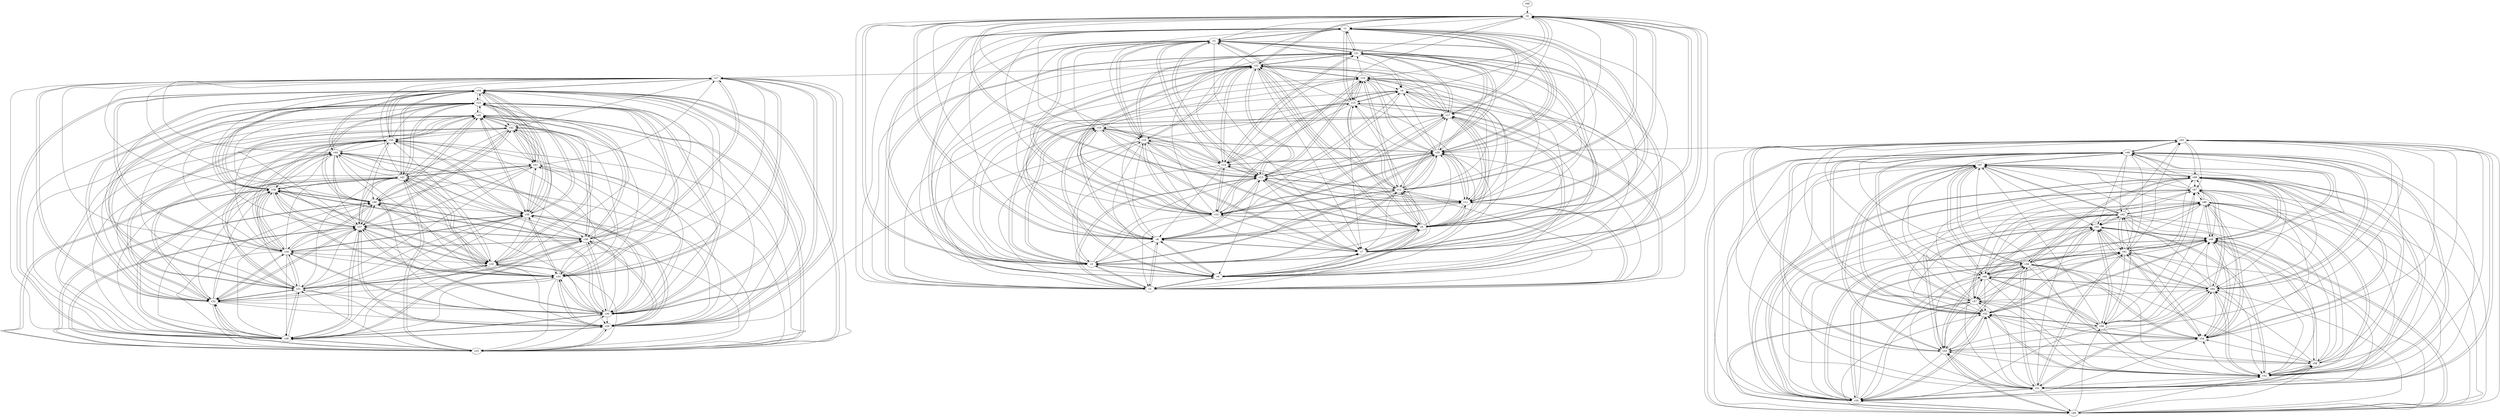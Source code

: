 digraph buchi_test095 {
    v0 [name="v0", player=0, priority=0];
    v1 [name="v1", player=0, priority=0];
    v2 [name="v2", player=1, priority=0];
    v3 [name="v3", player=0, priority=0];
    v4 [name="v4", player=1, priority=1];
    v5 [name="v5", player=1, priority=0];
    v6 [name="v6", player=0, priority=0];
    v7 [name="v7", player=1, priority=1];
    v8 [name="v8", player=0, priority=1];
    v9 [name="v9", player=1, priority=0];
    v10 [name="v10", player=0, priority=1];
    v11 [name="v11", player=1, priority=1];
    v12 [name="v12", player=0, priority=1];
    v13 [name="v13", player=1, priority=1];
    v14 [name="v14", player=1, priority=1];
    v15 [name="v15", player=1, priority=1];
    v16 [name="v16", player=0, priority=0];
    v17 [name="v17", player=0, priority=0];
    v18 [name="v18", player=0, priority=1];
    v19 [name="v19", player=0, priority=1];
    v20 [name="v20", player=0, priority=1];
    v21 [name="v21", player=1, priority=0];
    v22 [name="v22", player=0, priority=1];
    v23 [name="v23", player=1, priority=1];
    v24 [name="v24", player=0, priority=1];
    v25 [name="v25", player=1, priority=0];
    v26 [name="v26", player=1, priority=0];
    v27 [name="v27", player=1, priority=1];
    v28 [name="v28", player=1, priority=1];
    v29 [name="v29", player=1, priority=0];
    v30 [name="v30", player=0, priority=0];
    v31 [name="v31", player=1, priority=0];
    v32 [name="v32", player=0, priority=1];
    v33 [name="v33", player=0, priority=1];
    v34 [name="v34", player=1, priority=1];
    v35 [name="v35", player=0, priority=0];
    v36 [name="v36", player=0, priority=1];
    v37 [name="v37", player=0, priority=0];
    v38 [name="v38", player=1, priority=0];
    v39 [name="v39", player=1, priority=1];
    v40 [name="v40", player=0, priority=1];
    v41 [name="v41", player=0, priority=1];
    v42 [name="v42", player=0, priority=0];
    v43 [name="v43", player=0, priority=0];
    v44 [name="v44", player=0, priority=0];
    v45 [name="v45", player=0, priority=0];
    v46 [name="v46", player=1, priority=1];
    v47 [name="v47", player=1, priority=1];
    v48 [name="v48", player=1, priority=0];
    v49 [name="v49", player=0, priority=0];
    v50 [name="v50", player=1, priority=1];
    v51 [name="v51", player=1, priority=0];
    v52 [name="v52", player=1, priority=0];
    v53 [name="v53", player=0, priority=1];
    v54 [name="v54", player=1, priority=0];
    v55 [name="v55", player=0, priority=1];
    v56 [name="v56", player=1, priority=0];
    v57 [name="v57", player=0, priority=1];
    v58 [name="v58", player=0, priority=1];
    v59 [name="v59", player=0, priority=0];
    v60 [name="v60", player=1, priority=0];
    v61 [name="v61", player=1, priority=0];
    v62 [name="v62", player=0, priority=0];
    v63 [name="v63", player=0, priority=0];
    v64 [name="v64", player=1, priority=1];
    v65 [name="v65", player=1, priority=1];
    v66 [name="v66", player=1, priority=1];
    v67 [name="v67", player=1, priority=0];
    v68 [name="v68", player=0, priority=1];
    v69 [name="v69", player=1, priority=0];
    v38 -> v23;
    v7 -> v17;
    v47 -> v53;
    v47 -> v62;
    v59 -> v64;
    v26 -> v39;
    v8 -> v0;
    v19 -> v9;
    v0 -> v5;
    v29 -> v41;
    v8 -> v18;
    v48 -> v54;
    v11 -> v14;
    v63 -> v52;
    v41 -> v24;
    v41 -> v33;
    v60 -> v46;
    v33 -> v29;
    v41 -> v42;
    v33 -> v38;
    v52 -> v51;
    v22 -> v10;
    v25 -> v43;
    v3 -> v6;
    v22 -> v19;
    v3 -> v15;
    v34 -> v30;
    v37 -> v26;
    v66 -> v62;
    v37 -> v35;
    v15 -> v7;
    v18 -> v3;
    v55 -> v52;
    v67 -> v54;
    v59 -> v50;
    v26 -> v25;
    v55 -> v61;
    v18 -> v21;
    v63 -> v20;
    v59 -> v68;
    v29 -> v27;
    v40 -> v27;
    v19 -> v4;
    v11 -> v0;
    v29 -> v36;
    v48 -> v49;
    v0 -> v9;
    v11 -> v9;
    v40 -> v45;
    v48 -> v58;
    v41 -> v28;
    v10 -> v22;
    v44 -> v24;
    v41 -> v37;
    v44 -> v33;
    v52 -> v46;
    v25 -> v29;
    v22 -> v5;
    v3 -> v1;
    v22 -> v14;
    v51 -> v50;
    v14 -> v10;
    v66 -> v48;
    v34 -> v25;
    v45 -> v25;
    v51 -> v59;
    v3 -> v19;
    v14 -> v19;
    v66 -> v57;
    v37 -> v30;
    v36 -> v34;
    v15 -> v11;
    v55 -> v47;
    v18 -> v7;
    v55 -> v56;
    v28 -> v39;
    v7 -> v16;
    v47 -> v52;
    v59 -> v54;
    v21 -> v18;
    v58 -> v67;
    v48 -> v53;
    v41 -> v23;
    v10 -> v17;
    v62 -> v55;
    v2 -> v13;
    v33 -> v28;
    v44 -> v28;
    v62 -> v64;
    v25 -> v24;
    v44 -> v37;
    v22 -> v0;
    v22 -> v9;
    v3 -> v5;
    v14 -> v5;
    v22 -> v18;
    v43 -> v41;
    v66 -> v52;
    v51 -> v63;
    v22 -> v27;
    v36 -> v29;
    v28 -> v25;
    v18 -> v2;
    v18 -> v11;
    v28 -> v43;
    v47 -> v65;
    v21 -> v22;
    v50 -> v58;
    v40 -> v35;
    v50 -> v67;
    v61 -> v67;
    v29 -> v44;
    v10 -> v3;
    v10 -> v12;
    v62 -> v50;
    v10 -> v21;
    v33 -> v23;
    v54 -> v55;
    v67 -> v50;
    v25 -> v28;
    v22 -> v4;
    v3 -> v0;
    v22 -> v13;
    v51 -> v49;
    v32 -> v45;
    v43 -> v45;
    v51 -> v58;
    v24 -> v41;
    v66 -> v47;
    v14 -> v18;
    v66 -> v56;
    v51 -> v67;
    v36 -> v24;
    v55 -> v46;
    v28 -> v29;
    v36 -> v42;
    v47 -> v51;
    v58 -> v48;
    v21 -> v17;
    v40 -> v30;
    v58 -> v66;
    v61 -> v62;
    v10 -> v7;
    v39 -> v43;
    v2 -> v3;
    v62 -> v54;
    v2 -> v12;
    v54 -> v50;
    v62 -> v63;
    v2 -> v21;
    v54 -> v59;
    v54 -> v68;
    v32 -> v31;
    v43 -> v31;
    v22 -> v8;
    v24 -> v27;
    v35 -> v27;
    v14 -> v4;
    v32 -> v40;
    v51 -> v53;
    v35 -> v45;
    v17 -> v6;
    v36 -> v28;
    v9 -> v11;
    v65 -> v64;
    v28 -> v24;
    v46 -> v60;
    v36 -> v37;
    v9 -> v20;
    v68 -> v60;
    v47 -> v46;
    v6 -> v5;
    v21 -> v3;
    v58 -> v52;
    v50 -> v48;
    v61 -> v48;
    v29 -> v25;
    v40 -> v25;
    v61 -> v57;
    v50 -> v66;
    v10 -> v2;
    v31 -> v34;
    v10 -> v11;
    v2 -> v7;
    v62 -> v58;
    v23 -> v39;
    v54 -> v63;
    v13 -> v22;
    v43 -> v35;
    v16 -> v18;
    v24 -> v31;
    v35 -> v31;
    v32 -> v44;
    v43 -> v44;
    v35 -> v40;
    v17 -> v1;
    v65 -> v50;
    v5 -> v8;
    v36 -> v23;
    v9 -> v6;
    v65 -> v59;
    v5 -> v17;
    v17 -> v19;
    v46 -> v55;
    v9 -> v15;
    v57 -> v55;
    v46 -> v64;
    v49 -> v60;
    v28 -> v37;
    v6 -> v0;
    v6 -> v9;
    v21 -> v7;
    v50 -> v52;
    v61 -> v52;
    v50 -> v61;
    v39 -> v24;
    v39 -> v33;
    v31 -> v29;
    v31 -> v38;
    v23 -> v43;
    v13 -> v8;
    v1 -> v15;
    v32 -> v30;
    v16 -> v13;
    v43 -> v30;
    v24 -> v26;
    v35 -> v26;
    v32 -> v39;
    v16 -> v22;
    v43 -> v39;
    v24 -> v35;
    v64 -> v62;
    v56 -> v67;
    v24 -> v44;
    v5 -> v3;
    v17 -> v5;
    v65 -> v54;
    v9 -> v1;
    v5 -> v12;
    v57 -> v50;
    v68 -> v50;
    v9 -> v10;
    v49 -> v46;
    v5 -> v21;
    v68 -> v59;
    v49 -> v55;
    v46 -> v68;
    v57 -> v68;
    v6 -> v4;
    v21 -> v2;
    v27 -> v36;
    v58 -> v51;
    v61 -> v47;
    v42 -> v43;
    v61 -> v56;
    v20 -> v15;
    v31 -> v24;
    v39 -> v37;
    v12 -> v20;
    v23 -> v29;
    v23 -> v38;
    v13 -> v3;
    v13 -> v12;
    v64 -> v48;
    v32 -> v25;
    v16 -> v8;
    v43 -> v25;
    v64 -> v57;
    v16 -> v17;
    v56 -> v53;
    v24 -> v30;
    v64 -> v66;
    v38 -> v32;
    v5 -> v7;
    v17 -> v9;
    v9 -> v5;
    v38 -> v41;
    v5 -> v16;
    v57 -> v54;
    v68 -> v54;
    v49 -> v50;
    v46 -> v63;
    v57 -> v63;
    v49 -> v68;
    v30 -> v27;
    v30 -> v36;
    v20 -> v1;
    v42 -> v38;
    v50 -> v51;
    v61 -> v51;
    v20 -> v10;
    v39 -> v23;
    v12 -> v6;
    v20 -> v19;
    v12 -> v15;
    v31 -> v28;
    v4 -> v11;
    v60 -> v64;
    v23 -> v24;
    v52 -> v60;
    v31 -> v37;
    v23 -> v33;
    v1 -> v5;
    v34 -> v39;
    v64 -> v52;
    v56 -> v48;
    v24 -> v25;
    v56 -> v57;
    v65 -> v53;
    v9 -> v0;
    v26 -> v34;
    v46 -> v49;
    v57 -> v49;
    v38 -> v45;
    v46 -> v58;
    v8 -> v13;
    v19 -> v13;
    v49 -> v63;
    v8 -> v22;
    v19 -> v22;
    v30 -> v31;
    v42 -> v33;
    v27 -> v44;
    v30 -> v40;
    v20 -> v5;
    v12 -> v1;
    v20 -> v14;
    v12 -> v10;
    v31 -> v23;
    v12 -> v19;
    v52 -> v55;
    v31 -> v32;
    v4 -> v15;
    v23 -> v28;
    v13 -> v2;
    v1 -> v9;
    v13 -> v11;
    v53 -> v47;
    v16 -> v7;
    v34 -> v43;
    v1 -> v18;
    v37 -> v39;
    v64 -> v47;
    v56 -> v52;
    v64 -> v56;
    v53 -> v65;
    v64 -> v65;
    v69 -> v0;
    v65 -> v48;
    v5 -> v6;
    v26 -> v38;
    v19 -> v8;
    v8 -> v17;
    v27 -> v30;
    v0 -> v13;
    v11 -> v13;
    v30 -> v26;
    v42 -> v28;
    v27 -> v39;
    v0 -> v22;
    v63 -> v51;
    v30 -> v35;
    v20 -> v0;
    v63 -> v60;
    v30 -> v44;
    v12 -> v5;
    v20 -> v18;
    v60 -> v54;
    v4 -> v10;
    v52 -> v68;
    v45 -> v29;
    v37 -> v25;
    v16 -> v2;
    v34 -> v38;
    v1 -> v13;
    v45 -> v38;
    v53 -> v51;
    v56 -> v47;
    v64 -> v51;
    v64 -> v60;
    v37 -> v43;
    v56 -> v65;
    v26 -> v24;
    v38 -> v26;
    v7 -> v20;
    v18 -> v20;
    v38 -> v35;
    v59 -> v58;
    v18 -> v29;
    v8 -> v3;
    v19 -> v12;
    v0 -> v8;
    v11 -> v8;
    v19 -> v21;
    v63 -> v46;
    v0 -> v17;
    v11 -> v17;
    v48 -> v66;
    v63 -> v55;
    v41 -> v27;
    v20 -> v4;
    v12 -> v0;
    v20 -> v13;
    v44 -> v32;
    v12 -> v9;
    v41 -> v45;
    v4 -> v5;
    v44 -> v41;
    v52 -> v54;
    v25 -> v37;
    v60 -> v67;
    v4 -> v14;
    v34 -> v24;
    v53 -> v46;
    v37 -> v29;
    v34 -> v42;
    v45 -> v42;
    v37 -> v38;
    v15 -> v1;
    v67 -> v48;
    v18 -> v6;
    v15 -> v19;
    v18 -> v15;
    v59 -> v53;
    v67 -> v66;
    v47 -> v60;
    v8 -> v7;
    v19 -> v7;
    v11 -> v3;
    v40 -> v39;
    v8 -> v16;
    v0 -> v12;
    v63 -> v50;
    v48 -> v61;
    v0 -> v21;
    v63 -> v59;
    v63 -> v68;
    v33 -> v27;
    v41 -> v40;
    v4 -> v0;
    v25 -> v32;
    v33 -> v45;
    v44 -> v45;
    v25 -> v41;
    v3 -> v13;
    v14 -> v13;
    v34 -> v28;
    v45 -> v28;
    v51 -> v62;
    v14 -> v22;
    v34 -> v37;
    v37 -> v33;
    v37 -> v42;
    v15 -> v5;
    v7 -> v1;
    v15 -> v14;
    v55 -> v50;
    v18 -> v10;
    v26 -> v23;
    v55 -> v59;
    v7 -> v19;
    v47 -> v55;
    v26 -> v32;
    v59 -> v57;
    v47 -> v64;
    v59 -> v66;
    v8 -> v2;
    v40 -> v34;
    v0 -> v7;
    v11 -> v7;
    v29 -> v43;
    v48 -> v65;
    v10 -> v20;
    v60 -> v48;
    v33 -> v31;
    v25 -> v27;
    v33 -> v40;
    v44 -> v40;
    v22 -> v12;
    v25 -> v45;
    v3 -> v8;
    v14 -> v8;
    v22 -> v21;
    v45 -> v23;
    v51 -> v57;
    v51 -> v66;
    v37 -> v28;
    v67 -> v47;
    v7 -> v5;
    v47 -> v50;
    v59 -> v52;
    v55 -> v63;
    v47 -> v59;
    v59 -> v61;
    v47 -> v68;
    v40 -> v29;
    v19 -> v6;
    v0 -> v2;
    v29 -> v38;
    v40 -> v38;
    v48 -> v51;
    v41 -> v30;
    v33 -> v26;
    v2 -> v20;
    v44 -> v35;
    v25 -> v31;
    v22 -> v7;
    v25 -> v40;
    v3 -> v12;
    v51 -> v61;
    v3 -> v21;
    v14 -> v21;
    v37 -> v23;
    v66 -> v68;
    v36 -> v27;
    v15 -> v4;
    v7 -> v0;
    v18 -> v0;
    v28 -> v32;
    v7 -> v9;
    v18 -> v9;
    v36 -> v45;
    v59 -> v47;
    v55 -> v67;
    v21 -> v11;
    v6 -> v22;
    v29 -> v24;
    v58 -> v60;
    v21 -> v20;
    v29 -> v33;
    v48 -> v46;
    v61 -> v65;
    v40 -> v42;
    v10 -> v1;
    v62 -> v48;
    v2 -> v6;
    v10 -> v19;
    v62 -> v57;
    v54 -> v53;
    v33 -> v30;
    v44 -> v30;
    v62 -> v66;
    v22 -> v2;
    v25 -> v35;
    v32 -> v34;
    v22 -> v11;
    v3 -> v7;
    v24 -> v39;
    v35 -> v39;
    v3 -> v16;
    v14 -> v16;
    v51 -> v65;
    v66 -> v54;
    v36 -> v31;
    v67 -> v46;
    v55 -> v53;
    v28 -> v36;
    v47 -> v49;
    v6 -> v8;
    v21 -> v6;
    v58 -> v55;
    v29 -> v28;
    v29 -> v37;
    v40 -> v37;
    v10 -> v5;
    v2 -> v1;
    v10 -> v14;
    v62 -> v52;
    v2 -> v10;
    v54 -> v48;
    v62 -> v61;
    v54 -> v66;
    v32 -> v29;
    v14 -> v2;
    v43 -> v38;
    v24 -> v34;
    v3 -> v11;
    v66 -> v49;
    v51 -> v60;
    v24 -> v43;
    v35 -> v43;
    v17 -> v13;
    v65 -> v62;
    v5 -> v20;
    v17 -> v22;
    v9 -> v18;
    v55 -> v48;
    v28 -> v31;
    v57 -> v67;
    v36 -> v44;
    v68 -> v67;
    v28 -> v40;
    v6 -> v3;
    v21 -> v1;
    v6 -> v12;
    v50 -> v46;
    v6 -> v21;
    v40 -> v23;
    v50 -> v55;
    v61 -> v55;
    v58 -> v68;
    v50 -> v64;
    v39 -> v36;
    v10 -> v9;
    v62 -> v47;
    v31 -> v41;
    v10 -> v18;
    v62 -> v56;
    v2 -> v14;
    v62 -> v65;
    v54 -> v61;
    v43 -> v24;
    v13 -> v20;
    v32 -> v33;
    v43 -> v33;
    v51 -> v46;
    v24 -> v29;
    v35 -> v29;
    v32 -> v42;
    v51 -> v55;
    v24 -> v38;
    v17 -> v8;
    v9 -> v4;
    v46 -> v53;
    v57 -> v53;
    v36 -> v30;
    v9 -> v13;
    v65 -> v66;
    v28 -> v26;
    v46 -> v62;
    v36 -> v39;
    v9 -> v22;
    v49 -> v58;
    v28 -> v35;
    v49 -> v67;
    v6 -> v7;
    v6 -> v16;
    v42 -> v37;
    v58 -> v54;
    v21 -> v14;
    v58 -> v63;
    v50 -> v59;
    v61 -> v59;
    v50 -> v68;
    v61 -> v68;
    v39 -> v40;
    v31 -> v36;
    v23 -> v32;
    v2 -> v9;
    v31 -> v45;
    v54 -> v47;
    v23 -> v41;
    v13 -> v6;
    v2 -> v18;
    v32 -> v28;
    v16 -> v11;
    v43 -> v28;
    v53 -> v60;
    v32 -> v37;
    v43 -> v37;
    v24 -> v33;
    v35 -> v33;
    v24 -> v42;
    v35 -> v42;
    v5 -> v1;
    v65 -> v52;
    v46 -> v48;
    v68 -> v48;
    v36 -> v25;
    v9 -> v8;
    v38 -> v44;
    v17 -> v21;
    v46 -> v57;
    v65 -> v61;
    v9 -> v17;
    v49 -> v53;
    v28 -> v30;
    v6 -> v2;
    v42 -> v32;
    v21 -> v9;
    v6 -> v20;
    v42 -> v41;
    v61 -> v54;
    v61 -> v63;
    v20 -> v22;
    v39 -> v35;
    v23 -> v45;
    v13 -> v10;
    v32 -> v23;
    v16 -> v6;
    v43 -> v23;
    v1 -> v17;
    v13 -> v19;
    v43 -> v32;
    v64 -> v55;
    v24 -> v28;
    v53 -> v64;
    v56 -> v60;
    v24 -> v37;
    v35 -> v37;
    v17 -> v7;
    v65 -> v56;
    v9 -> v3;
    v17 -> v16;
    v46 -> v52;
    v57 -> v52;
    v9 -> v12;
    v49 -> v48;
    v46 -> v61;
    v68 -> v52;
    v9 -> v21;
    v49 -> v57;
    v27 -> v29;
    v21 -> v4;
    v30 -> v34;
    v42 -> v36;
    v50 -> v49;
    v42 -> v45;
    v20 -> v8;
    v20 -> v17;
    v12 -> v13;
    v31 -> v26;
    v60 -> v62;
    v12 -> v22;
    v23 -> v31;
    v52 -> v67;
    v31 -> v44;
    v23 -> v40;
    v16 -> v1;
    v13 -> v14;
    v53 -> v50;
    v32 -> v27;
    v16 -> v10;
    v43 -> v27;
    v1 -> v21;
    v24 -> v23;
    v35 -> v23;
    v16 -> v19;
    v53 -> v59;
    v35 -> v32;
    v56 -> v46;
    v56 -> v55;
    v56 -> v64;
    v64 -> v59;
    v38 -> v25;
    v5 -> v0;
    v17 -> v2;
    v38 -> v34;
    v17 -> v11;
    v46 -> v47;
    v57 -> v47;
    v9 -> v7;
    v65 -> v60;
    v5 -> v18;
    v68 -> v47;
    v49 -> v52;
    v46 -> v65;
    v68 -> v65;
    v49 -> v61;
    v27 -> v24;
    v6 -> v1;
    v19 -> v20;
    v27 -> v33;
    v30 -> v29;
    v27 -> v42;
    v30 -> v38;
    v42 -> v40;
    v20 -> v12;
    v39 -> v25;
    v12 -> v8;
    v20 -> v21;
    v60 -> v57;
    v39 -> v34;
    v52 -> v53;
    v31 -> v39;
    v13 -> v0;
    v34 -> v32;
    v13 -> v9;
    v16 -> v5;
    v53 -> v54;
    v16 -> v14;
    v56 -> v50;
    v64 -> v63;
    v26 -> v27;
    v38 -> v29;
    v9 -> v2;
    v26 -> v36;
    v5 -> v13;
    v26 -> v45;
    v8 -> v6;
    v49 -> v56;
    v19 -> v15;
    v27 -> v28;
    v0 -> v11;
    v30 -> v24;
    v42 -> v26;
    v11 -> v20;
    v30 -> v33;
    v63 -> v67;
    v30 -> v42;
    v60 -> v52;
    v52 -> v48;
    v60 -> v61;
    v23 -> v30;
    v52 -> v66;
    v34 -> v27;
    v1 -> v2;
    v13 -> v4;
    v34 -> v36;
    v45 -> v36;
    v53 -> v49;
    v37 -> v32;
    v34 -> v45;
    v1 -> v20;
    v53 -> v58;
    v64 -> v58;
    v56 -> v54;
    v56 -> v63;
    v15 -> v22;
    v38 -> v24;
    v67 -> v60;
    v26 -> v31;
    v38 -> v33;
    v57 -> v46;
    v59 -> v65;
    v26 -> v40;
    v38 -> v42;
    v8 -> v1;
    v19 -> v10;
    v48 -> v55;
    v27 -> v32;
    v0 -> v15;
    v63 -> v53;
    v30 -> v28;
    v30 -> v37;
    v20 -> v2;
    v20 -> v11;
    v12 -> v7;
    v41 -> v43;
    v4 -> v3;
    v33 -> v39;
    v44 -> v39;
    v60 -> v65;
    v4 -> v12;
    v34 -> v31;
    v34 -> v40;
    v45 -> v40;
    v64 -> v53;
    v37 -> v36;
    v37 -> v45;
    v15 -> v8;
    v15 -> v17;
    v7 -> v13;
    v18 -> v13;
    v38 -> v28;
    v59 -> v51;
    v67 -> v64;
    v18 -> v22;
    v59 -> v60;
    v38 -> v37;
    v26 -> v44;
    v0 -> v1;
    v11 -> v1;
    v48 -> v50;
    v0 -> v10;
    v11 -> v10;
    v30 -> v23;
    v0 -> v19;
    v11 -> v19;
    v48 -> v68;
    v33 -> v25;
    v12 -> v2;
    v41 -> v38;
    v60 -> v51;
    v33 -> v34;
    v12 -> v11;
    v25 -> v30;
    v33 -> v43;
    v25 -> v39;
    v52 -> v65;
    v34 -> v26;
    v45 -> v26;
    v3 -> v20;
    v14 -> v20;
    v34 -> v35;
    v45 -> v35;
    v66 -> v67;
    v34 -> v44;
    v37 -> v40;
    v15 -> v3;
    v15 -> v12;
    v7 -> v8;
}
